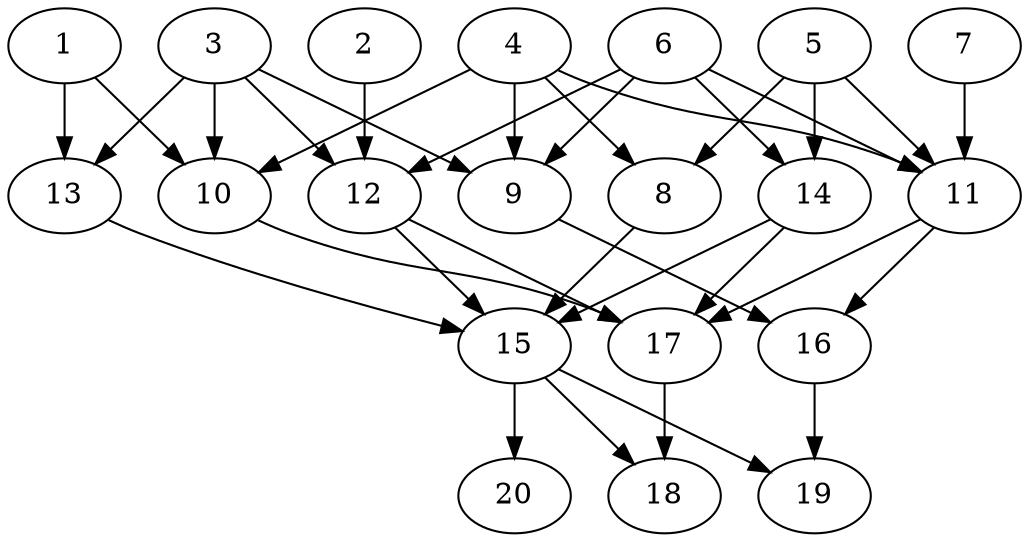 // DAG automatically generated by daggen at Tue Jul 23 14:23:30 2019
// ./daggen --dot -n 20 --ccr 0.4 --fat 0.6 --regular 0.5 --density 0.6 --mindata 5242880 --maxdata 52428800 
digraph G {
  1 [size="103746560", alpha="0.10", expect_size="41498624"] 
  1 -> 10 [size ="41498624"]
  1 -> 13 [size ="41498624"]
  2 [size="53235200", alpha="0.07", expect_size="21294080"] 
  2 -> 12 [size ="21294080"]
  3 [size="67742720", alpha="0.09", expect_size="27097088"] 
  3 -> 9 [size ="27097088"]
  3 -> 10 [size ="27097088"]
  3 -> 12 [size ="27097088"]
  3 -> 13 [size ="27097088"]
  4 [size="98321920", alpha="0.14", expect_size="39328768"] 
  4 -> 8 [size ="39328768"]
  4 -> 9 [size ="39328768"]
  4 -> 10 [size ="39328768"]
  4 -> 11 [size ="39328768"]
  5 [size="56473600", alpha="0.15", expect_size="22589440"] 
  5 -> 8 [size ="22589440"]
  5 -> 11 [size ="22589440"]
  5 -> 14 [size ="22589440"]
  6 [size="127895040", alpha="0.02", expect_size="51158016"] 
  6 -> 9 [size ="51158016"]
  6 -> 11 [size ="51158016"]
  6 -> 12 [size ="51158016"]
  6 -> 14 [size ="51158016"]
  7 [size="114065920", alpha="0.10", expect_size="45626368"] 
  7 -> 11 [size ="45626368"]
  8 [size="77834240", alpha="0.01", expect_size="31133696"] 
  8 -> 15 [size ="31133696"]
  9 [size="85634560", alpha="0.04", expect_size="34253824"] 
  9 -> 16 [size ="34253824"]
  10 [size="50667520", alpha="0.07", expect_size="20267008"] 
  10 -> 17 [size ="20267008"]
  11 [size="61319680", alpha="0.03", expect_size="24527872"] 
  11 -> 16 [size ="24527872"]
  11 -> 17 [size ="24527872"]
  12 [size="122726400", alpha="0.03", expect_size="49090560"] 
  12 -> 15 [size ="49090560"]
  12 -> 17 [size ="49090560"]
  13 [size="44992000", alpha="0.13", expect_size="17996800"] 
  13 -> 15 [size ="17996800"]
  14 [size="99368960", alpha="0.19", expect_size="39747584"] 
  14 -> 15 [size ="39747584"]
  14 -> 17 [size ="39747584"]
  15 [size="65093120", alpha="0.06", expect_size="26037248"] 
  15 -> 18 [size ="26037248"]
  15 -> 19 [size ="26037248"]
  15 -> 20 [size ="26037248"]
  16 [size="35443200", alpha="0.00", expect_size="14177280"] 
  16 -> 19 [size ="14177280"]
  17 [size="46840320", alpha="0.18", expect_size="18736128"] 
  17 -> 18 [size ="18736128"]
  18 [size="107276800", alpha="0.19", expect_size="42910720"] 
  19 [size="112727040", alpha="0.07", expect_size="45090816"] 
  20 [size="20881920", alpha="0.09", expect_size="8352768"] 
}
